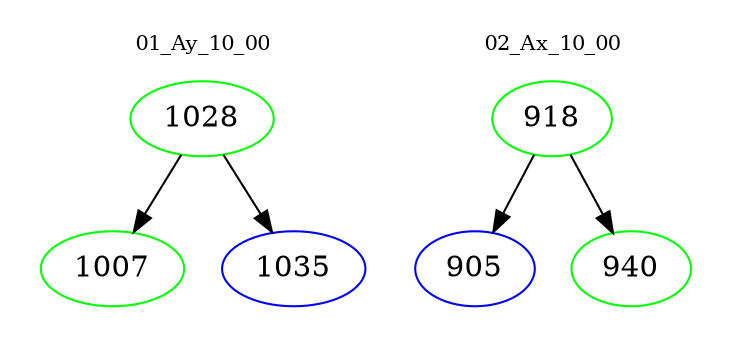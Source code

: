digraph{
subgraph cluster_0 {
color = white
label = "01_Ay_10_00";
fontsize=10;
T0_1028 [label="1028", color="green"]
T0_1028 -> T0_1007 [color="black"]
T0_1007 [label="1007", color="green"]
T0_1028 -> T0_1035 [color="black"]
T0_1035 [label="1035", color="blue"]
}
subgraph cluster_1 {
color = white
label = "02_Ax_10_00";
fontsize=10;
T1_918 [label="918", color="green"]
T1_918 -> T1_905 [color="black"]
T1_905 [label="905", color="blue"]
T1_918 -> T1_940 [color="black"]
T1_940 [label="940", color="green"]
}
}
